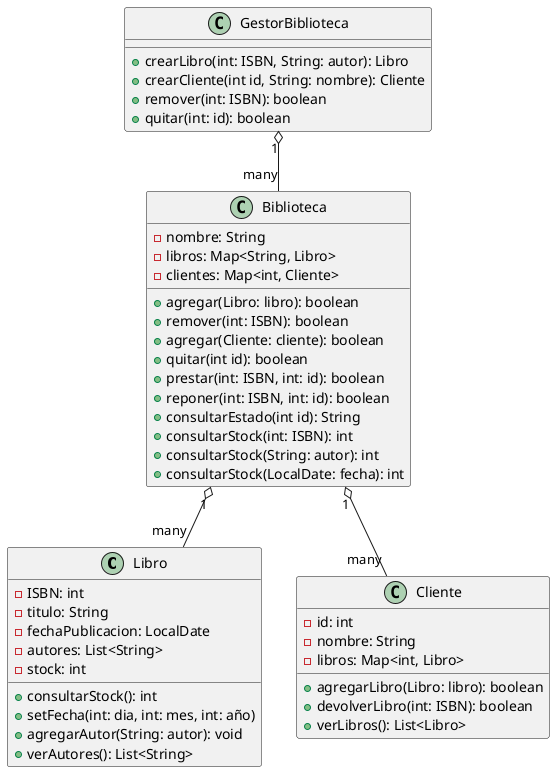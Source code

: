 @startuml
'https://plantuml.com/class-diagram

class Libro{
-ISBN: int
-titulo: String
-fechaPublicacion: LocalDate
-autores: List<String>
-stock: int

+consultarStock(): int
+setFecha(int: dia, int: mes, int: año)
+agregarAutor(String: autor): void
+verAutores(): List<String>
}

class Cliente{
-id: int
-nombre: String
-libros: Map<int, Libro>

+agregarLibro(Libro: libro): boolean
+devolverLibro(int: ISBN): boolean
+verLibros(): List<Libro>
}

class Biblioteca{
-nombre: String
-libros: Map<String, Libro>
-clientes: Map<int, Cliente>

+agregar(Libro: libro): boolean
+remover(int: ISBN): boolean
+agregar(Cliente: cliente): boolean
+quitar(int id): boolean
+prestar(int: ISBN, int: id): boolean
+reponer(int: ISBN, int: id): boolean
+consultarEstado(int id): String
+consultarStock(int: ISBN): int
+consultarStock(String: autor): int
+consultarStock(LocalDate: fecha): int
}

class GestorBiblioteca{
+crearLibro(int: ISBN, String: autor): Libro
+crearCliente(int id, String: nombre): Cliente
+remover(int: ISBN): boolean
+quitar(int: id): boolean
}

GestorBiblioteca "1" o-- "many" Biblioteca
Biblioteca "1" o-- "many" Libro
Biblioteca "1" o-- "many" Cliente

@enduml